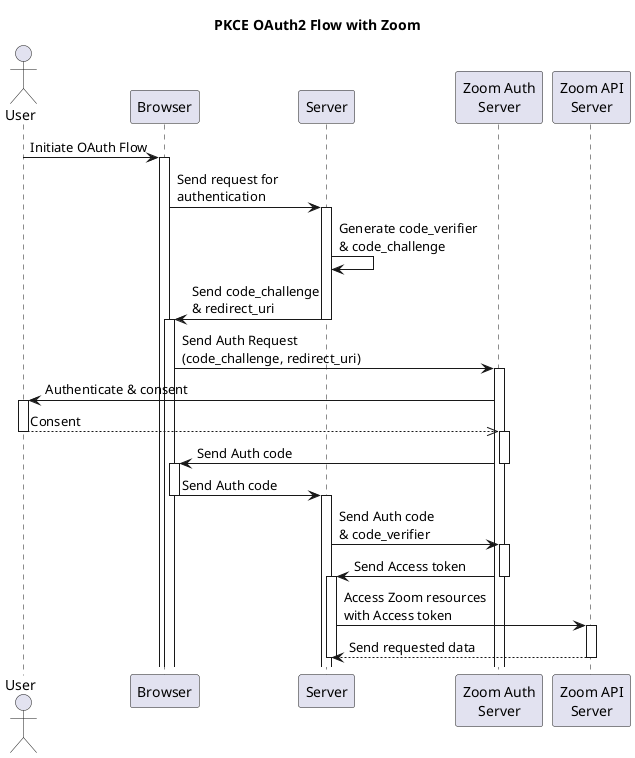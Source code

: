@startuml PKCE Zoom App
title PKCE OAuth2 Flow with Zoom

actor User
participant Browser as JS
participant Server as Node
participant "Zoom Auth\nServer" as ZoomAS
participant "Zoom API\nServer" as ZoomAPI

User -> JS : Initiate OAuth Flow
activate JS

JS -> Node : Send request for\nauthentication
activate Node

Node -> Node : Generate code_verifier\n& code_challenge
Node -> JS : Send code_challenge\n& redirect_uri

deactivate Node
activate JS

JS -> ZoomAS : Send Auth Request\n(code_challenge, redirect_uri)
activate ZoomAS

ZoomAS -> User : Authenticate & consent
activate User

User -->> ZoomAS : Consent

deactivate User
activate ZoomAS

ZoomAS -> JS : Send Auth code
deactivate ZoomAS
activate JS

JS -> Node : Send Auth code
deactivate JS
activate Node

Node -> ZoomAS : Send Auth code\n& code_verifier
activate ZoomAS

ZoomAS -> Node : Send Access token
deactivate ZoomAS
activate Node

Node -> ZoomAPI : Access Zoom resources\nwith Access token
activate ZoomAPI

ZoomAPI --> Node : Send requested data
deactivate ZoomAPI
deactivate Node

@enduml